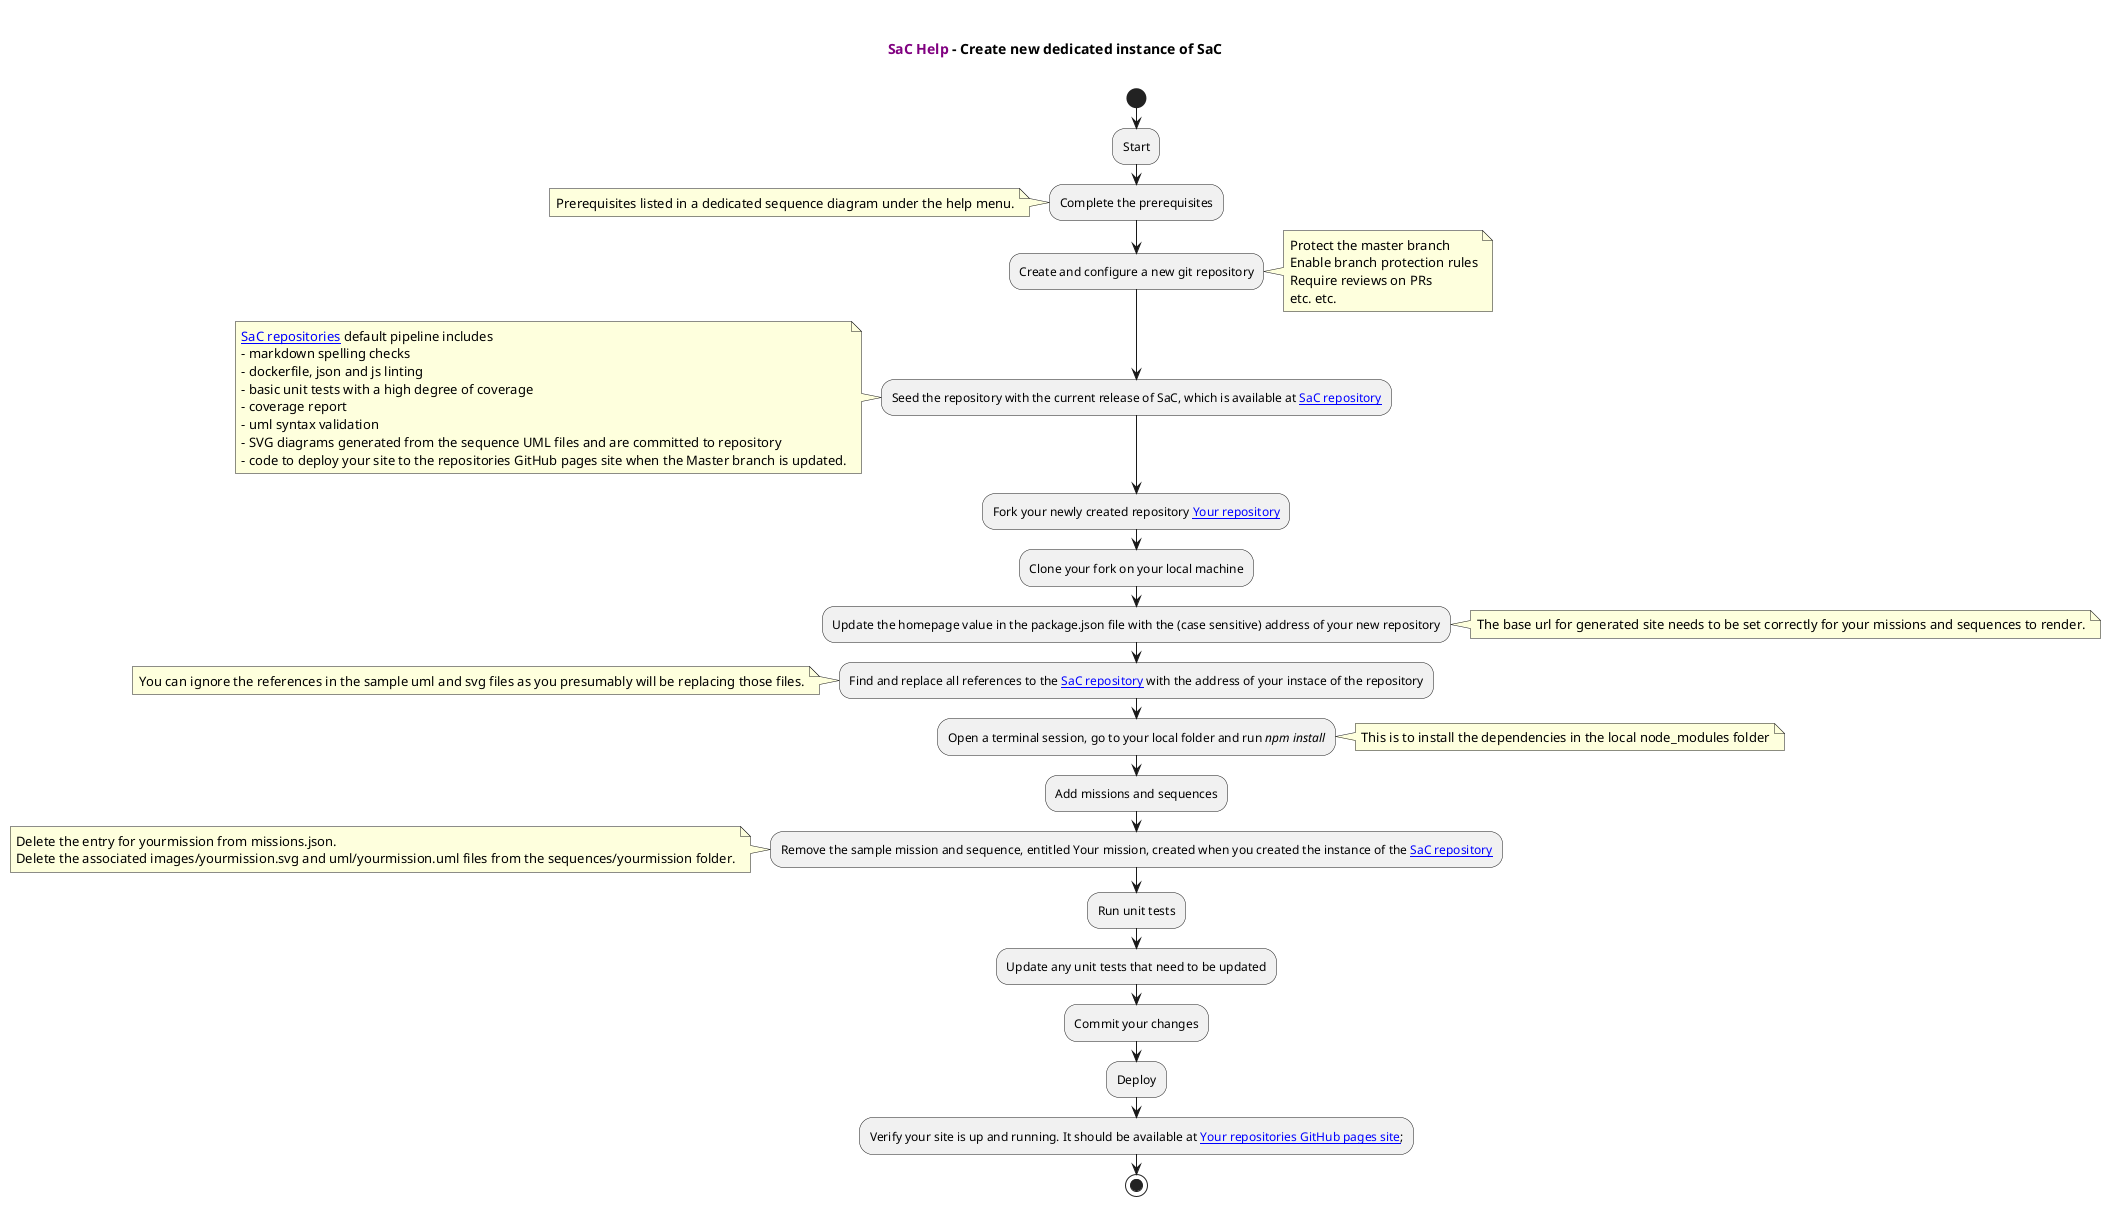@startuml

title

  <font color=purple><b>SaC Help</b></font> - Create new dedicated instance of SaC

end title

start
:Start;
:Complete the prerequisites;
note left
 Prerequisites listed in a dedicated sequence diagram under the help menu.
end note
:Create and configure a new git repository;
note right
  Protect the master branch
  Enable branch protection rules
  Require reviews on PRs
  etc. etc.
end note
:Seed the repository with the current release of SaC, which is available at [[https://github.com/dxc-technology/Sequences-as-Code{Right click to open in a new window or a new tab} SaC repository]];
note left
  [[https://github.com/dxc-technology/Sequences-as-Code{Right click to open in a new window or a new tab} SaC repositories]] default pipeline includes
  - markdown spelling checks
  - dockerfile, json and js linting
  - basic unit tests with a high degree of coverage
  - coverage report
  - uml syntax validation
  - SVG diagrams generated from the sequence UML files and are committed to repository
  - code to deploy your site to the repositories GitHub pages site when the Master branch is updated.
end note
:Fork your newly created repository [[https://github.com/your_organization/your_repository{Right click to open in a new window or a new tab} Your repository]];
:Clone your fork on your local machine;
:Update the homepage value in the package.json file with the (case sensitive) address of your new repository;
note right
  The base url for generated site needs to be set correctly for your missions and sequences to render.
end note
:Find and replace all references to the [[https://github.com/dxc-technology/Sequences-as-Code{Right click to open in a new window or a new tab} SaC repository]] with the address of your instace of the repository;
note left
  You can ignore the references in the sample uml and svg files as you presumably will be replacing those files.
end note
:Open a terminal session, go to your local folder and run <i>npm install</i>;
note right
  This is to install the dependencies in the local node_modules folder
end note
:Add missions and sequences;
:Remove the sample mission and sequence, entitled Your mission, created when you created the instance of the [[https://github.com/dxc-technology/Sequences-as-Code{Right click to open in a new window or a new tab} SaC repository]];
note left
  Delete the entry for yourmission from missions.json.
  Delete the associated images/yourmission.svg and uml/yourmission.uml files from the sequences/yourmission folder.
end note
:Run unit tests;
:Update any unit tests that need to be updated;
:Commit your changes;
:Deploy;
:Verify your site is up and running. It should be available at [[https://github.com/pages/your_organization/your_repository{Right click to open in a new window or a new tab} Your repositories GitHub pages site]];;
stop
@enduml